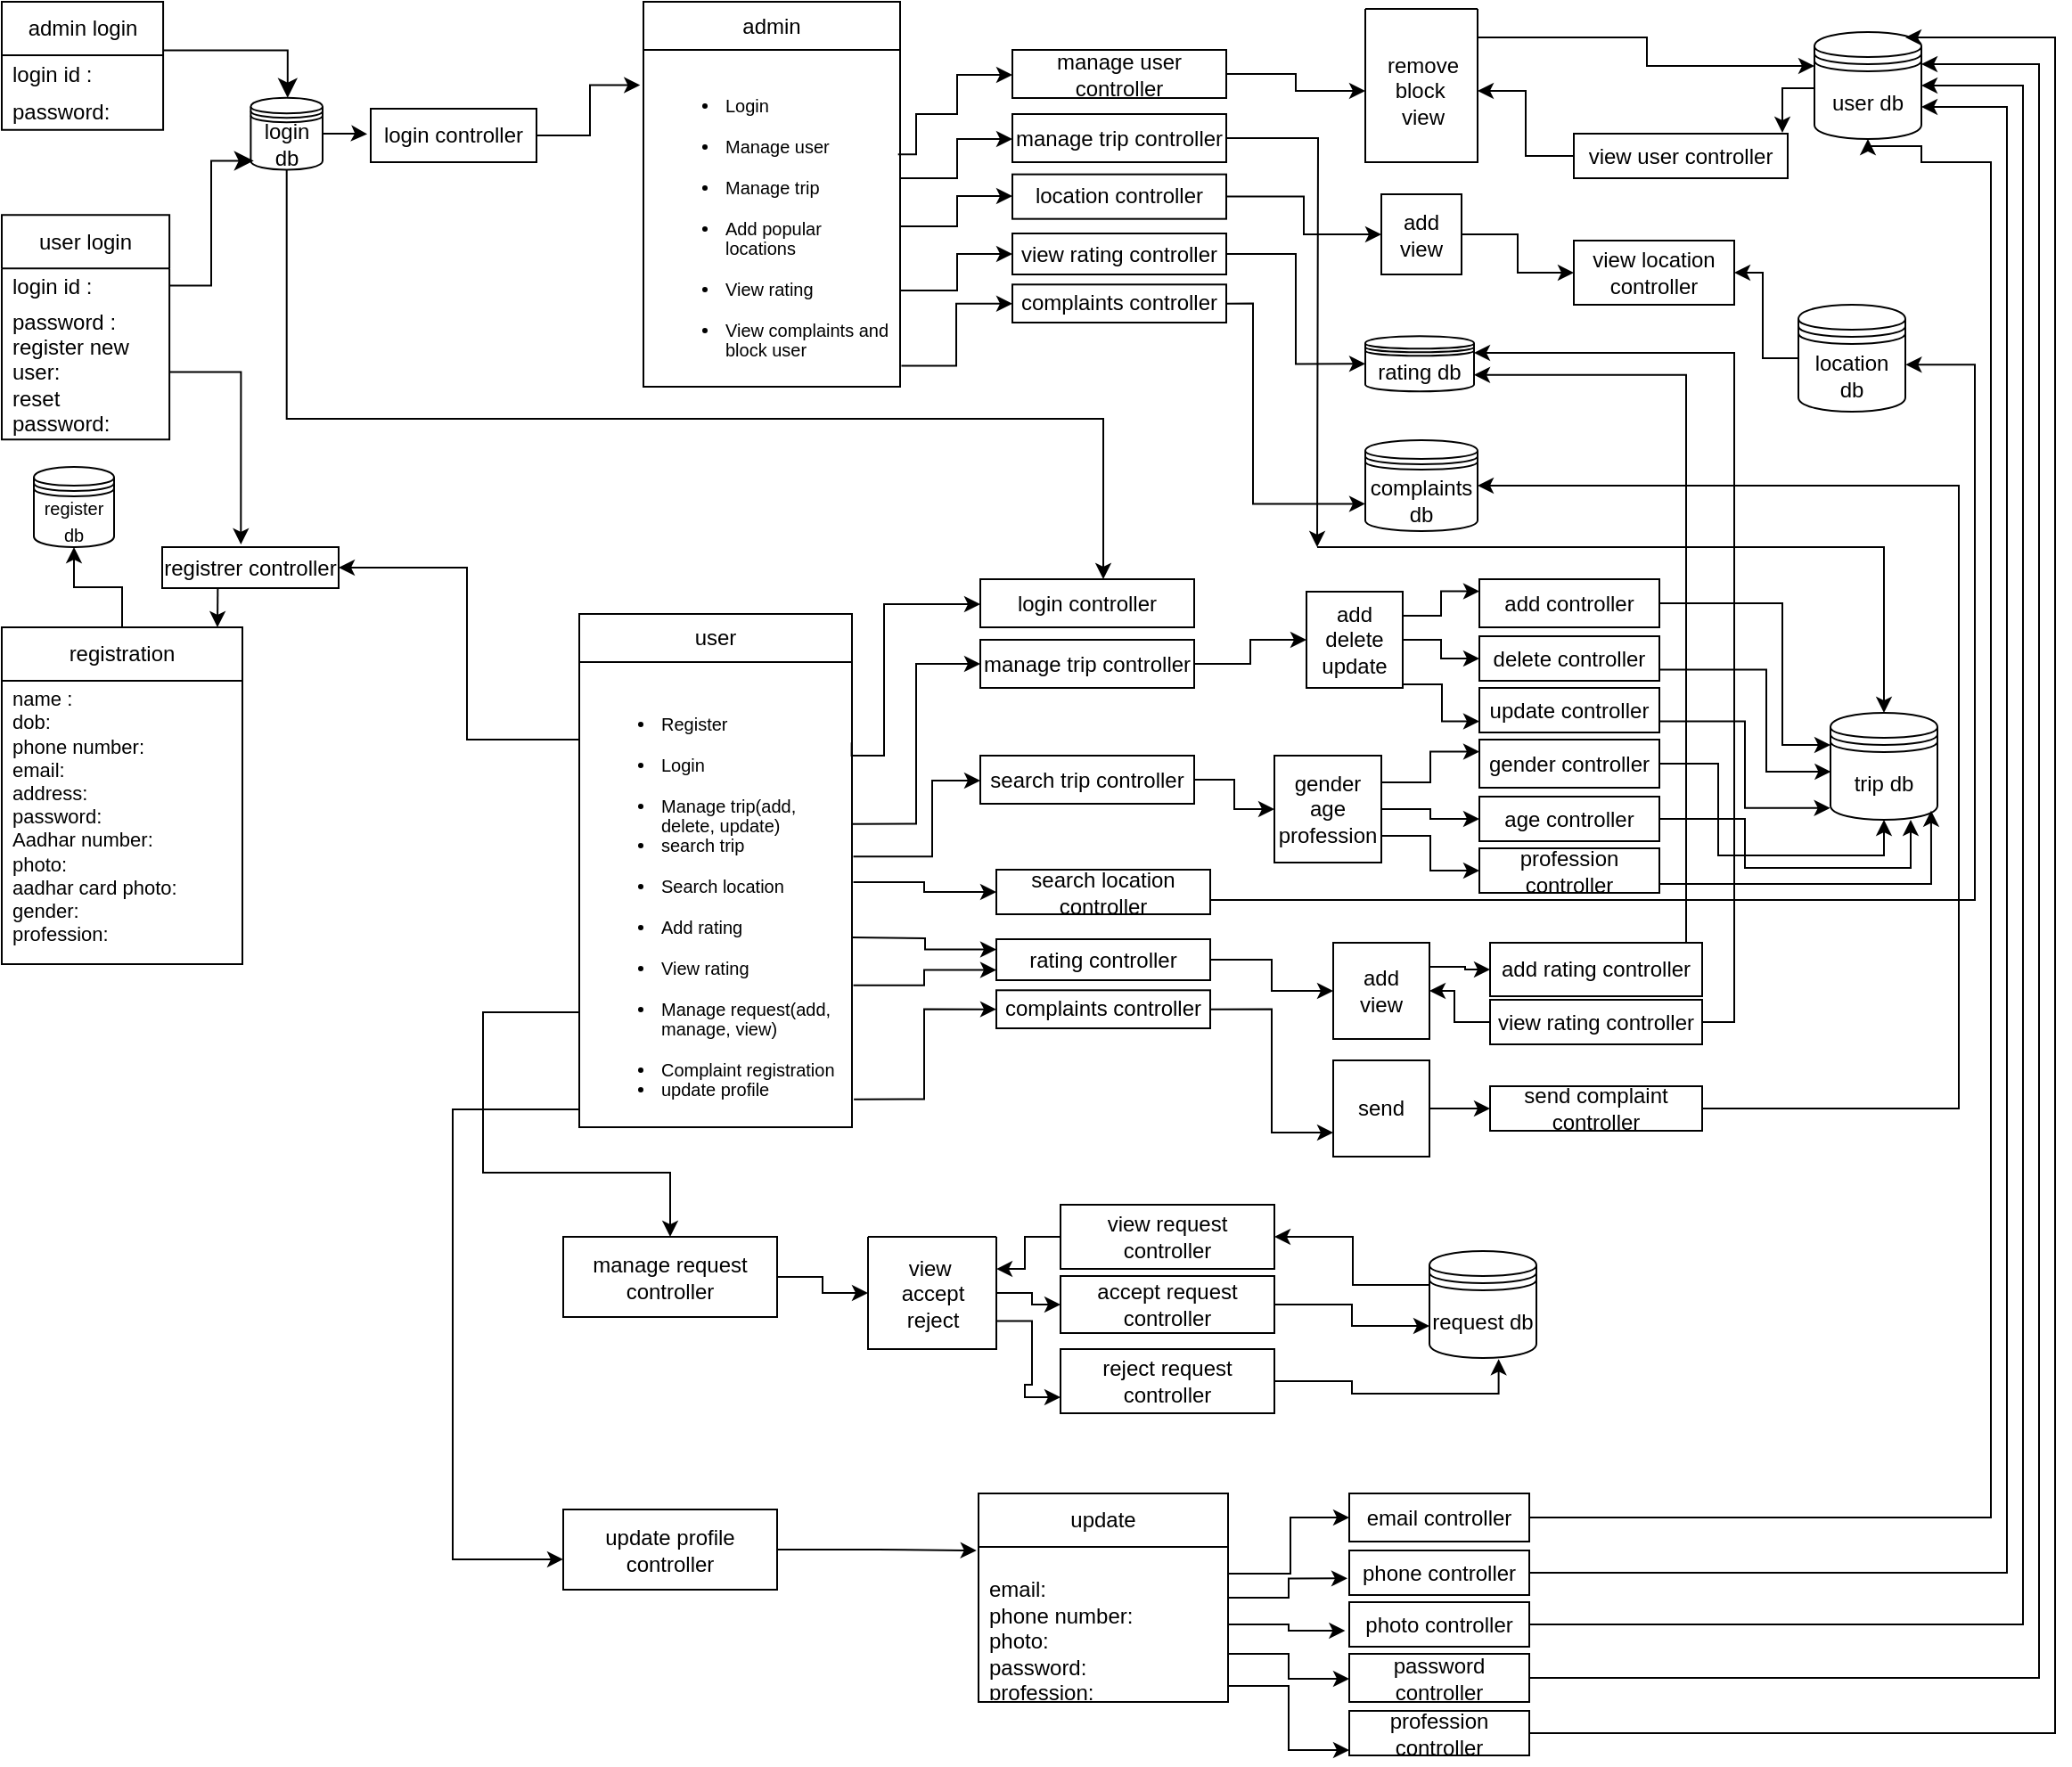 <mxfile version="24.7.2" type="github">
  <diagram name="Page-1" id="9f46799a-70d6-7492-0946-bef42562c5a5">
    <mxGraphModel dx="2390" dy="1627" grid="1" gridSize="9" guides="1" tooltips="1" connect="1" arrows="1" fold="1" page="1" pageScale="1" pageWidth="1169" pageHeight="827" background="none" math="0" shadow="0">
      <root>
        <mxCell id="0" />
        <mxCell id="1" parent="0" />
        <mxCell id="CBxtj87pKqYlVacztBhi-85" value="" style="endArrow=classic;html=1;rounded=0;exitX=0.315;exitY=0.982;exitDx=0;exitDy=0;exitPerimeter=0;" parent="1" source="CBxtj87pKqYlVacztBhi-74" edge="1">
          <mxGeometry width="50" height="50" relative="1" as="geometry">
            <mxPoint x="126" y="311" as="sourcePoint" />
            <mxPoint x="130" y="369" as="targetPoint" />
          </mxGeometry>
        </mxCell>
        <mxCell id="CBxtj87pKqYlVacztBhi-75" value="&lt;font size=&quot;1&quot;&gt;register db&lt;/font&gt;" style="shape=datastore;whiteSpace=wrap;html=1;" parent="1" vertex="1">
          <mxGeometry x="27" y="279" width="45" height="45" as="geometry" />
        </mxCell>
        <mxCell id="CBxtj87pKqYlVacztBhi-86" style="edgeStyle=orthogonalEdgeStyle;rounded=0;orthogonalLoop=1;jettySize=auto;html=1;exitX=0.5;exitY=0;exitDx=0;exitDy=0;" parent="1" source="CBxtj87pKqYlVacztBhi-69" target="CBxtj87pKqYlVacztBhi-75" edge="1">
          <mxGeometry relative="1" as="geometry" />
        </mxCell>
        <mxCell id="CBxtj87pKqYlVacztBhi-112" style="edgeStyle=orthogonalEdgeStyle;rounded=0;orthogonalLoop=1;jettySize=auto;html=1;exitX=0.992;exitY=0.296;exitDx=0;exitDy=0;exitPerimeter=0;" parent="1" source="CBxtj87pKqYlVacztBhi-25" target="CBxtj87pKqYlVacztBhi-93" edge="1">
          <mxGeometry relative="1" as="geometry">
            <Array as="points">
              <mxPoint x="522" y="104" />
              <mxPoint x="522" y="81" />
              <mxPoint x="545" y="81" />
              <mxPoint x="545" y="59" />
            </Array>
          </mxGeometry>
        </mxCell>
        <mxCell id="CBxtj87pKqYlVacztBhi-113" value="" style="edgeStyle=orthogonalEdgeStyle;rounded=0;orthogonalLoop=1;jettySize=auto;html=1;" parent="1" source="CBxtj87pKqYlVacztBhi-25" target="CBxtj87pKqYlVacztBhi-94" edge="1">
          <mxGeometry relative="1" as="geometry">
            <Array as="points">
              <mxPoint x="545" y="117" />
              <mxPoint x="545" y="95" />
            </Array>
          </mxGeometry>
        </mxCell>
        <mxCell id="CBxtj87pKqYlVacztBhi-116" style="edgeStyle=orthogonalEdgeStyle;rounded=0;orthogonalLoop=1;jettySize=auto;html=1;exitX=1;exitY=0.5;exitDx=0;exitDy=0;" parent="1" source="CBxtj87pKqYlVacztBhi-25" target="CBxtj87pKqYlVacztBhi-95" edge="1">
          <mxGeometry relative="1" as="geometry">
            <Array as="points">
              <mxPoint x="545" y="144" />
              <mxPoint x="545" y="127" />
            </Array>
          </mxGeometry>
        </mxCell>
        <mxCell id="CBxtj87pKqYlVacztBhi-110" style="edgeStyle=orthogonalEdgeStyle;rounded=0;orthogonalLoop=1;jettySize=auto;html=1;entryX=0;entryY=0.5;entryDx=0;entryDy=0;" parent="1" target="CBxtj87pKqYlVacztBhi-96" edge="1">
          <mxGeometry relative="1" as="geometry">
            <mxPoint x="513" y="189" as="sourcePoint" />
            <Array as="points">
              <mxPoint x="513" y="180" />
              <mxPoint x="545" y="180" />
              <mxPoint x="545" y="160" />
            </Array>
          </mxGeometry>
        </mxCell>
        <mxCell id="CBxtj87pKqYlVacztBhi-117" style="edgeStyle=orthogonalEdgeStyle;rounded=0;orthogonalLoop=1;jettySize=auto;html=1;exitX=1.005;exitY=0.895;exitDx=0;exitDy=0;exitPerimeter=0;" parent="1" source="CBxtj87pKqYlVacztBhi-25" target="CBxtj87pKqYlVacztBhi-98" edge="1">
          <mxGeometry relative="1" as="geometry" />
        </mxCell>
        <mxCell id="CBxtj87pKqYlVacztBhi-119" value="" style="swimlane;startSize=0;" parent="1" vertex="1">
          <mxGeometry x="774" y="22" width="63" height="86" as="geometry" />
        </mxCell>
        <mxCell id="CBxtj87pKqYlVacztBhi-120" value="remove&lt;div&gt;block&amp;nbsp;&lt;/div&gt;&lt;div&gt;view&lt;/div&gt;" style="text;html=1;align=center;verticalAlign=middle;resizable=0;points=[];autosize=1;strokeColor=none;fillColor=none;" parent="CBxtj87pKqYlVacztBhi-119" vertex="1">
          <mxGeometry y="19" width="63" height="54" as="geometry" />
        </mxCell>
        <mxCell id="CBxtj87pKqYlVacztBhi-121" style="edgeStyle=orthogonalEdgeStyle;rounded=0;orthogonalLoop=1;jettySize=auto;html=1;exitX=1;exitY=0.5;exitDx=0;exitDy=0;" parent="1" source="CBxtj87pKqYlVacztBhi-93" target="CBxtj87pKqYlVacztBhi-120" edge="1">
          <mxGeometry relative="1" as="geometry" />
        </mxCell>
        <mxCell id="CBxtj87pKqYlVacztBhi-134" value="" style="edgeStyle=orthogonalEdgeStyle;rounded=0;orthogonalLoop=1;jettySize=auto;html=1;" parent="1" edge="1">
          <mxGeometry relative="1" as="geometry">
            <mxPoint x="1026" y="66.51" as="sourcePoint" />
            <mxPoint x="1008" y="91.5" as="targetPoint" />
          </mxGeometry>
        </mxCell>
        <mxCell id="CBxtj87pKqYlVacztBhi-122" value="user db" style="shape=datastore;whiteSpace=wrap;html=1;" parent="1" vertex="1">
          <mxGeometry x="1026" y="35" width="60" height="60" as="geometry" />
        </mxCell>
        <mxCell id="CBxtj87pKqYlVacztBhi-132" value="" style="edgeStyle=orthogonalEdgeStyle;rounded=0;orthogonalLoop=1;jettySize=auto;html=1;" parent="1" source="CBxtj87pKqYlVacztBhi-124" target="CBxtj87pKqYlVacztBhi-120" edge="1">
          <mxGeometry relative="1" as="geometry" />
        </mxCell>
        <mxCell id="CBxtj87pKqYlVacztBhi-124" value="view user controller" style="rounded=0;whiteSpace=wrap;html=1;" parent="1" vertex="1">
          <mxGeometry x="891" y="92" width="120" height="25" as="geometry" />
        </mxCell>
        <mxCell id="CBxtj87pKqYlVacztBhi-135" style="edgeStyle=orthogonalEdgeStyle;rounded=0;orthogonalLoop=1;jettySize=auto;html=1;exitX=1.005;exitY=-0.056;exitDx=0;exitDy=0;exitPerimeter=0;" parent="1" source="CBxtj87pKqYlVacztBhi-120" target="CBxtj87pKqYlVacztBhi-122" edge="1">
          <mxGeometry relative="1" as="geometry">
            <Array as="points">
              <mxPoint x="932" y="38" />
              <mxPoint x="932" y="54" />
            </Array>
          </mxGeometry>
        </mxCell>
        <mxCell id="CBxtj87pKqYlVacztBhi-150" style="edgeStyle=orthogonalEdgeStyle;rounded=0;orthogonalLoop=1;jettySize=auto;html=1;entryX=1;entryY=0.5;entryDx=0;entryDy=0;" parent="1" source="CBxtj87pKqYlVacztBhi-136" target="CBxtj87pKqYlVacztBhi-146" edge="1">
          <mxGeometry relative="1" as="geometry" />
        </mxCell>
        <mxCell id="CBxtj87pKqYlVacztBhi-136" value="location db" style="shape=datastore;whiteSpace=wrap;html=1;" parent="1" vertex="1">
          <mxGeometry x="1017" y="188" width="60" height="60" as="geometry" />
        </mxCell>
        <mxCell id="CBxtj87pKqYlVacztBhi-147" style="edgeStyle=orthogonalEdgeStyle;rounded=0;orthogonalLoop=1;jettySize=auto;html=1;entryX=0;entryY=0.5;entryDx=0;entryDy=0;" parent="1" source="CBxtj87pKqYlVacztBhi-144" target="CBxtj87pKqYlVacztBhi-146" edge="1">
          <mxGeometry relative="1" as="geometry" />
        </mxCell>
        <mxCell id="CBxtj87pKqYlVacztBhi-144" value="add&lt;div&gt;view&lt;/div&gt;" style="rounded=0;whiteSpace=wrap;html=1;" parent="1" vertex="1">
          <mxGeometry x="783" y="126" width="45" height="45" as="geometry" />
        </mxCell>
        <mxCell id="CBxtj87pKqYlVacztBhi-64" value="" style="group" parent="1" vertex="1" connectable="0">
          <mxGeometry x="9" y="18" width="180" height="245.651" as="geometry" />
        </mxCell>
        <object label="user login" id="CBxtj87pKqYlVacztBhi-6">
          <mxCell style="swimlane;fontStyle=0;childLayout=stackLayout;horizontal=1;startSize=30;horizontalStack=0;resizeParent=1;resizeParentMax=0;resizeLast=0;collapsible=1;marginBottom=0;whiteSpace=wrap;html=1;" parent="CBxtj87pKqYlVacztBhi-64" vertex="1">
            <mxGeometry x="0.003" y="119.651" width="94.05" height="126.004" as="geometry" />
          </mxCell>
        </object>
        <mxCell id="CBxtj87pKqYlVacztBhi-7" value="login id :" style="text;strokeColor=none;fillColor=none;align=left;verticalAlign=middle;spacingLeft=4;spacingRight=4;overflow=hidden;points=[[0,0.5],[1,0.5]];portConstraint=eastwest;rotatable=0;whiteSpace=wrap;html=1;" parent="CBxtj87pKqYlVacztBhi-6" vertex="1">
          <mxGeometry y="30" width="94.05" height="20.204" as="geometry" />
        </mxCell>
        <mxCell id="CBxtj87pKqYlVacztBhi-8" value="password :&lt;div&gt;register new user:&lt;/div&gt;&lt;div&gt;reset password:&lt;/div&gt;" style="text;strokeColor=none;fillColor=none;align=left;verticalAlign=middle;spacingLeft=4;spacingRight=4;overflow=hidden;points=[[0,0.5],[1,0.5]];portConstraint=eastwest;rotatable=0;whiteSpace=wrap;html=1;" parent="CBxtj87pKqYlVacztBhi-6" vertex="1">
          <mxGeometry y="50.204" width="94.05" height="75.8" as="geometry" />
        </mxCell>
        <mxCell id="CBxtj87pKqYlVacztBhi-14" value="login&lt;div&gt;db&lt;/div&gt;" style="shape=datastore;whiteSpace=wrap;html=1;" parent="CBxtj87pKqYlVacztBhi-64" vertex="1">
          <mxGeometry x="139.691" y="53.843" width="40.309" height="40.407" as="geometry" />
        </mxCell>
        <mxCell id="CBxtj87pKqYlVacztBhi-16" value="" style="edgeStyle=elbowEdgeStyle;elbow=horizontal;endArrow=classic;html=1;curved=0;rounded=0;endSize=8;startSize=8;entryX=0.042;entryY=0.876;entryDx=0;entryDy=0;entryPerimeter=0;" parent="CBxtj87pKqYlVacztBhi-64" target="CBxtj87pKqYlVacztBhi-14" edge="1">
          <mxGeometry width="50" height="50" relative="1" as="geometry">
            <mxPoint x="94.058" y="159.31" as="sourcePoint" />
            <mxPoint x="127.649" y="125.637" as="targetPoint" />
          </mxGeometry>
        </mxCell>
        <mxCell id="CBxtj87pKqYlVacztBhi-59" value="admin login" style="swimlane;fontStyle=0;childLayout=stackLayout;horizontal=1;startSize=30;horizontalStack=0;resizeParent=1;resizeParentMax=0;resizeLast=0;collapsible=1;marginBottom=0;whiteSpace=wrap;html=1;" parent="CBxtj87pKqYlVacztBhi-64" vertex="1">
          <mxGeometry width="90.542" height="71.879" as="geometry" />
        </mxCell>
        <mxCell id="CBxtj87pKqYlVacztBhi-60" value="login id :" style="text;strokeColor=none;fillColor=none;align=left;verticalAlign=middle;spacingLeft=4;spacingRight=4;overflow=hidden;points=[[0,0.5],[1,0.5]];portConstraint=eastwest;rotatable=0;whiteSpace=wrap;html=1;" parent="CBxtj87pKqYlVacztBhi-59" vertex="1">
          <mxGeometry y="30" width="90.542" height="21.936" as="geometry" />
        </mxCell>
        <mxCell id="CBxtj87pKqYlVacztBhi-61" value="password:" style="text;strokeColor=none;fillColor=none;align=left;verticalAlign=middle;spacingLeft=4;spacingRight=4;overflow=hidden;points=[[0,0.5],[1,0.5]];portConstraint=eastwest;rotatable=0;whiteSpace=wrap;html=1;" parent="CBxtj87pKqYlVacztBhi-59" vertex="1">
          <mxGeometry y="51.936" width="90.542" height="19.942" as="geometry" />
        </mxCell>
        <mxCell id="CBxtj87pKqYlVacztBhi-63" value="" style="edgeStyle=segmentEdgeStyle;endArrow=classic;html=1;curved=0;rounded=0;endSize=8;startSize=8;" parent="CBxtj87pKqYlVacztBhi-64" edge="1">
          <mxGeometry width="50" height="50" relative="1" as="geometry">
            <mxPoint x="90.542" y="27.254" as="sourcePoint" />
            <mxPoint x="160.389" y="53.844" as="targetPoint" />
          </mxGeometry>
        </mxCell>
        <mxCell id="CBxtj87pKqYlVacztBhi-69" value="registration" style="swimlane;fontStyle=0;childLayout=stackLayout;horizontal=1;startSize=30;horizontalStack=0;resizeParent=1;resizeParentMax=0;resizeLast=0;collapsible=1;marginBottom=0;whiteSpace=wrap;html=1;" parent="1" vertex="1">
          <mxGeometry x="9" y="369" width="135" height="189" as="geometry" />
        </mxCell>
        <mxCell id="CBxtj87pKqYlVacztBhi-70" value="&lt;font style=&quot;font-size: 11px;&quot;&gt;name :&lt;/font&gt;&lt;div style=&quot;font-size: 11px;&quot;&gt;&lt;font style=&quot;font-size: 11px;&quot;&gt;dob:&lt;/font&gt;&lt;/div&gt;&lt;div style=&quot;font-size: 11px;&quot;&gt;&lt;font style=&quot;font-size: 11px;&quot;&gt;phone number:&lt;/font&gt;&lt;/div&gt;&lt;div style=&quot;font-size: 11px;&quot;&gt;&lt;font style=&quot;font-size: 11px;&quot;&gt;email:&lt;/font&gt;&lt;/div&gt;&lt;div style=&quot;font-size: 11px;&quot;&gt;&lt;font style=&quot;font-size: 11px;&quot;&gt;address:&lt;/font&gt;&lt;/div&gt;&lt;div style=&quot;font-size: 11px;&quot;&gt;&lt;font style=&quot;font-size: 11px;&quot;&gt;password:&lt;/font&gt;&lt;/div&gt;&lt;div style=&quot;font-size: 11px;&quot;&gt;Aadhar number:&lt;/div&gt;&lt;div style=&quot;font-size: 11px;&quot;&gt;photo:&lt;/div&gt;&lt;div style=&quot;font-size: 11px;&quot;&gt;aadhar card photo:&lt;/div&gt;&lt;div style=&quot;font-size: 11px;&quot;&gt;gender:&lt;/div&gt;&lt;div style=&quot;font-size: 11px;&quot;&gt;profession:&lt;/div&gt;&lt;div style=&quot;font-size: 11px;&quot;&gt;&lt;font style=&quot;font-size: 11px;&quot;&gt;&lt;br&gt;&lt;/font&gt;&lt;/div&gt;" style="text;strokeColor=none;fillColor=none;align=left;verticalAlign=middle;spacingLeft=4;spacingRight=4;overflow=hidden;points=[[0,0.5],[1,0.5]];portConstraint=eastwest;rotatable=0;whiteSpace=wrap;html=1;" parent="CBxtj87pKqYlVacztBhi-69" vertex="1">
          <mxGeometry y="30" width="135" height="159" as="geometry" />
        </mxCell>
        <mxCell id="CBxtj87pKqYlVacztBhi-74" value="registrer controller" style="rounded=0;whiteSpace=wrap;html=1;" parent="1" vertex="1">
          <mxGeometry x="99" y="324" width="99" height="23" as="geometry" />
        </mxCell>
        <mxCell id="CBxtj87pKqYlVacztBhi-88" style="edgeStyle=orthogonalEdgeStyle;rounded=0;orthogonalLoop=1;jettySize=auto;html=1;exitX=1;exitY=0.5;exitDx=0;exitDy=0;entryX=0.446;entryY=-0.066;entryDx=0;entryDy=0;entryPerimeter=0;" parent="1" source="CBxtj87pKqYlVacztBhi-8" target="CBxtj87pKqYlVacztBhi-74" edge="1">
          <mxGeometry relative="1" as="geometry">
            <mxPoint x="144" y="261" as="targetPoint" />
          </mxGeometry>
        </mxCell>
        <mxCell id="CBxtj87pKqYlVacztBhi-99" value="" style="group" parent="1" vertex="1" connectable="0">
          <mxGeometry x="576" y="45" width="137" height="153" as="geometry" />
        </mxCell>
        <mxCell id="CBxtj87pKqYlVacztBhi-93" value="manage user controller" style="rounded=0;whiteSpace=wrap;html=1;" parent="CBxtj87pKqYlVacztBhi-99" vertex="1">
          <mxGeometry width="120" height="27" as="geometry" />
        </mxCell>
        <mxCell id="tYlDBKSwm3XPjQRuTXS--5" style="edgeStyle=orthogonalEdgeStyle;rounded=0;orthogonalLoop=1;jettySize=auto;html=1;exitX=1;exitY=0.5;exitDx=0;exitDy=0;" edge="1" parent="CBxtj87pKqYlVacztBhi-99" source="CBxtj87pKqYlVacztBhi-94">
          <mxGeometry relative="1" as="geometry">
            <mxPoint x="171" y="279" as="targetPoint" />
          </mxGeometry>
        </mxCell>
        <mxCell id="CBxtj87pKqYlVacztBhi-94" value="manage trip controller" style="rounded=0;whiteSpace=wrap;html=1;" parent="CBxtj87pKqYlVacztBhi-99" vertex="1">
          <mxGeometry y="36" width="120" height="27" as="geometry" />
        </mxCell>
        <mxCell id="CBxtj87pKqYlVacztBhi-95" value="location controller" style="rounded=0;whiteSpace=wrap;html=1;" parent="CBxtj87pKqYlVacztBhi-99" vertex="1">
          <mxGeometry y="69.83" width="120" height="25" as="geometry" />
        </mxCell>
        <mxCell id="CBxtj87pKqYlVacztBhi-96" value="view rating controller" style="rounded=0;whiteSpace=wrap;html=1;" parent="CBxtj87pKqYlVacztBhi-99" vertex="1">
          <mxGeometry y="103" width="120" height="23" as="geometry" />
        </mxCell>
        <mxCell id="CBxtj87pKqYlVacztBhi-98" value="complaints controller" style="rounded=0;whiteSpace=wrap;html=1;" parent="CBxtj87pKqYlVacztBhi-99" vertex="1">
          <mxGeometry y="131.65" width="120" height="21.35" as="geometry" />
        </mxCell>
        <mxCell id="CBxtj87pKqYlVacztBhi-100" value="login controller" style="rounded=0;whiteSpace=wrap;html=1;" parent="1" vertex="1">
          <mxGeometry x="216" y="78" width="93" height="30" as="geometry" />
        </mxCell>
        <mxCell id="CBxtj87pKqYlVacztBhi-145" style="edgeStyle=orthogonalEdgeStyle;rounded=0;orthogonalLoop=1;jettySize=auto;html=1;entryX=0;entryY=0.5;entryDx=0;entryDy=0;" parent="1" source="CBxtj87pKqYlVacztBhi-95" target="CBxtj87pKqYlVacztBhi-144" edge="1">
          <mxGeometry relative="1" as="geometry">
            <mxPoint x="738" y="135" as="targetPoint" />
          </mxGeometry>
        </mxCell>
        <mxCell id="CBxtj87pKqYlVacztBhi-146" value="view location controller" style="rounded=0;whiteSpace=wrap;html=1;" parent="1" vertex="1">
          <mxGeometry x="891" y="152" width="90" height="36" as="geometry" />
        </mxCell>
        <mxCell id="CBxtj87pKqYlVacztBhi-151" value="rating db" style="shape=datastore;whiteSpace=wrap;html=1;" parent="1" vertex="1">
          <mxGeometry x="774" y="205.65" width="61" height="31" as="geometry" />
        </mxCell>
        <mxCell id="CBxtj87pKqYlVacztBhi-39" value="user" style="swimlane;fontStyle=0;childLayout=stackLayout;horizontal=1;startSize=27;horizontalStack=0;resizeParent=1;resizeParentMax=0;resizeLast=0;collapsible=1;marginBottom=0;whiteSpace=wrap;html=1;container=0;movable=1;resizable=1;rotatable=1;deletable=1;editable=1;locked=0;connectable=1;" parent="1" vertex="1">
          <mxGeometry x="333" y="361.5" width="153" height="288" as="geometry" />
        </mxCell>
        <mxCell id="CBxtj87pKqYlVacztBhi-40" value="&lt;ul style=&quot;font-size: 10px;&quot;&gt;&lt;br&gt;&lt;li style=&quot;margin: 0px; font-style: normal; font-variant-caps: normal; font-stretch: normal; line-height: normal; font-size-adjust: none; font-kerning: auto; font-variant-alternates: normal; font-variant-ligatures: normal; font-variant-numeric: normal; font-variant-east-asian: normal; font-variant-position: normal; font-feature-settings: normal; font-optical-sizing: auto; font-variation-settings: normal;&quot;&gt;Register&lt;/li&gt;&lt;br&gt;&lt;li style=&quot;margin: 0px; font-style: normal; font-variant-caps: normal; font-stretch: normal; line-height: normal; font-size-adjust: none; font-kerning: auto; font-variant-alternates: normal; font-variant-ligatures: normal; font-variant-numeric: normal; font-variant-east-asian: normal; font-variant-position: normal; font-feature-settings: normal; font-optical-sizing: auto; font-variation-settings: normal;&quot;&gt;Login&lt;/li&gt;&lt;br&gt;&lt;li style=&quot;margin: 0px; font-style: normal; font-variant-caps: normal; font-stretch: normal; line-height: normal; font-size-adjust: none; font-kerning: auto; font-variant-alternates: normal; font-variant-ligatures: normal; font-variant-numeric: normal; font-variant-east-asian: normal; font-variant-position: normal; font-feature-settings: normal; font-optical-sizing: auto; font-variation-settings: normal;&quot;&gt;Manage trip(add, delete, update)&lt;/li&gt;&lt;li style=&quot;margin: 0px; font-style: normal; font-variant-caps: normal; font-stretch: normal; line-height: normal; font-size-adjust: none; font-kerning: auto; font-variant-alternates: normal; font-variant-ligatures: normal; font-variant-numeric: normal; font-variant-east-asian: normal; font-variant-position: normal; font-feature-settings: normal; font-optical-sizing: auto; font-variation-settings: normal;&quot;&gt;search trip&lt;/li&gt;&lt;br&gt;&lt;li style=&quot;margin: 0px; font-style: normal; font-variant-caps: normal; font-stretch: normal; line-height: normal; font-size-adjust: none; font-kerning: auto; font-variant-alternates: normal; font-variant-ligatures: normal; font-variant-numeric: normal; font-variant-east-asian: normal; font-variant-position: normal; font-feature-settings: normal; font-optical-sizing: auto; font-variation-settings: normal;&quot;&gt;Search location&lt;/li&gt;&lt;br&gt;&lt;li style=&quot;margin: 0px; font-style: normal; font-variant-caps: normal; font-stretch: normal; line-height: normal; font-size-adjust: none; font-kerning: auto; font-variant-alternates: normal; font-variant-ligatures: normal; font-variant-numeric: normal; font-variant-east-asian: normal; font-variant-position: normal; font-feature-settings: normal; font-optical-sizing: auto; font-variation-settings: normal;&quot;&gt;Add rating&lt;/li&gt;&lt;br&gt;&lt;li style=&quot;margin: 0px; font-style: normal; font-variant-caps: normal; font-stretch: normal; line-height: normal; font-size-adjust: none; font-kerning: auto; font-variant-alternates: normal; font-variant-ligatures: normal; font-variant-numeric: normal; font-variant-east-asian: normal; font-variant-position: normal; font-feature-settings: normal; font-optical-sizing: auto; font-variation-settings: normal;&quot;&gt;View rating&lt;/li&gt;&lt;br&gt;&lt;li style=&quot;margin: 0px; font-style: normal; font-variant-caps: normal; font-stretch: normal; line-height: normal; font-size-adjust: none; font-kerning: auto; font-variant-alternates: normal; font-variant-ligatures: normal; font-variant-numeric: normal; font-variant-east-asian: normal; font-variant-position: normal; font-feature-settings: normal; font-optical-sizing: auto; font-variation-settings: normal;&quot;&gt;Manage request(add, manage, view)&lt;/li&gt;&lt;br&gt;&lt;li style=&quot;margin: 0px; font-style: normal; font-variant-caps: normal; font-stretch: normal; line-height: normal; font-size-adjust: none; font-kerning: auto; font-variant-alternates: normal; font-variant-ligatures: normal; font-variant-numeric: normal; font-variant-east-asian: normal; font-variant-position: normal; font-feature-settings: normal; font-optical-sizing: auto; font-variation-settings: normal;&quot;&gt;Complaint registration&lt;/li&gt;&lt;li style=&quot;margin: 0px; font-style: normal; font-variant-caps: normal; font-stretch: normal; line-height: normal; font-size-adjust: none; font-kerning: auto; font-variant-alternates: normal; font-variant-ligatures: normal; font-variant-numeric: normal; font-variant-east-asian: normal; font-variant-position: normal; font-feature-settings: normal; font-optical-sizing: auto; font-variation-settings: normal;&quot;&gt;update profile&lt;/li&gt;&lt;/ul&gt;" style="text;strokeColor=none;fillColor=none;align=left;verticalAlign=middle;spacingLeft=4;spacingRight=4;overflow=hidden;points=[[0,0.5],[1,0.5]];portConstraint=eastwest;rotatable=1;whiteSpace=wrap;html=1;movable=1;resizable=1;deletable=1;editable=1;locked=0;connectable=1;" parent="CBxtj87pKqYlVacztBhi-39" vertex="1">
          <mxGeometry y="27" width="153" height="261" as="geometry" />
        </mxCell>
        <mxCell id="CBxtj87pKqYlVacztBhi-22" value="admin" style="swimlane;fontStyle=0;childLayout=stackLayout;horizontal=1;startSize=27;horizontalStack=0;resizeParent=1;resizeParentMax=0;resizeLast=0;collapsible=1;marginBottom=0;whiteSpace=wrap;html=1;container=0;movable=1;resizable=1;rotatable=1;deletable=1;editable=1;locked=0;connectable=1;" parent="1" vertex="1">
          <mxGeometry x="369" y="18" width="144" height="216" as="geometry">
            <mxRectangle x="400" y="100" width="60" height="30" as="alternateBounds" />
          </mxGeometry>
        </mxCell>
        <mxCell id="CBxtj87pKqYlVacztBhi-25" value="&lt;ul style=&quot;list-style-type: disc; font-size: 10px;&quot;&gt;&lt;br&gt;&lt;li style=&quot;margin: 0px; font-style: normal; font-variant-caps: normal; font-weight: normal; font-stretch: normal; line-height: normal; font-family: Helvetica; font-size-adjust: none; font-kerning: auto; font-variant-alternates: normal; font-variant-ligatures: normal; font-variant-numeric: normal; font-variant-east-asian: normal; font-variant-position: normal; font-variant-emoji: normal; font-feature-settings: normal; font-optical-sizing: auto; font-variation-settings: normal; color: rgb(0, 0, 0);&quot;&gt;Login&lt;/li&gt;&lt;br&gt;&lt;li style=&quot;margin: 0px; font-style: normal; font-variant-caps: normal; font-weight: normal; font-stretch: normal; line-height: normal; font-family: Helvetica; font-size-adjust: none; font-kerning: auto; font-variant-alternates: normal; font-variant-ligatures: normal; font-variant-numeric: normal; font-variant-east-asian: normal; font-variant-position: normal; font-variant-emoji: normal; font-feature-settings: normal; font-optical-sizing: auto; font-variation-settings: normal; color: rgb(0, 0, 0);&quot;&gt;Manage user&lt;/li&gt;&lt;br&gt;&lt;li style=&quot;margin: 0px; font-style: normal; font-variant-caps: normal; font-weight: normal; font-stretch: normal; line-height: normal; font-family: Helvetica; font-size-adjust: none; font-kerning: auto; font-variant-alternates: normal; font-variant-ligatures: normal; font-variant-numeric: normal; font-variant-east-asian: normal; font-variant-position: normal; font-variant-emoji: normal; font-feature-settings: normal; font-optical-sizing: auto; font-variation-settings: normal; color: rgb(0, 0, 0);&quot;&gt;Manage trip&lt;/li&gt;&lt;br&gt;&lt;li style=&quot;margin: 0px; font-style: normal; font-variant-caps: normal; font-weight: normal; font-stretch: normal; line-height: normal; font-family: Helvetica; font-size-adjust: none; font-kerning: auto; font-variant-alternates: normal; font-variant-ligatures: normal; font-variant-numeric: normal; font-variant-east-asian: normal; font-variant-position: normal; font-variant-emoji: normal; font-feature-settings: normal; font-optical-sizing: auto; font-variation-settings: normal; color: rgb(0, 0, 0);&quot;&gt;Add popular locations&lt;/li&gt;&lt;br&gt;&lt;li style=&quot;margin: 0px; font-style: normal; font-variant-caps: normal; font-weight: normal; font-stretch: normal; line-height: normal; font-family: Helvetica; font-size-adjust: none; font-kerning: auto; font-variant-alternates: normal; font-variant-ligatures: normal; font-variant-numeric: normal; font-variant-east-asian: normal; font-variant-position: normal; font-variant-emoji: normal; font-feature-settings: normal; font-optical-sizing: auto; font-variation-settings: normal; color: rgb(0, 0, 0);&quot;&gt;View rating&lt;/li&gt;&lt;br&gt;&lt;li style=&quot;margin: 0px; font-style: normal; font-variant-caps: normal; font-weight: normal; font-stretch: normal; line-height: normal; font-family: Helvetica; font-size-adjust: none; font-kerning: auto; font-variant-alternates: normal; font-variant-ligatures: normal; font-variant-numeric: normal; font-variant-east-asian: normal; font-variant-position: normal; font-variant-emoji: normal; font-feature-settings: normal; font-optical-sizing: auto; font-variation-settings: normal; color: rgb(0, 0, 0);&quot;&gt;View complaints and block user&lt;/li&gt;&lt;br&gt;&lt;/ul&gt;" style="text;strokeColor=none;fillColor=none;align=left;verticalAlign=middle;spacingLeft=4;spacingRight=4;overflow=hidden;points=[[0,0.5],[1,0.5]];portConstraint=eastwest;rotatable=1;whiteSpace=wrap;html=1;movable=1;resizable=1;deletable=1;editable=1;locked=0;connectable=1;" parent="1" vertex="1">
          <mxGeometry x="369" y="45" width="144" height="198" as="geometry" />
        </mxCell>
        <mxCell id="CBxtj87pKqYlVacztBhi-154" style="edgeStyle=orthogonalEdgeStyle;rounded=0;orthogonalLoop=1;jettySize=auto;html=1;entryX=1;entryY=0.5;entryDx=0;entryDy=0;" parent="1" source="CBxtj87pKqYlVacztBhi-40" target="CBxtj87pKqYlVacztBhi-74" edge="1">
          <mxGeometry relative="1" as="geometry">
            <mxPoint x="252" y="333" as="targetPoint" />
            <Array as="points">
              <mxPoint x="270" y="432" />
              <mxPoint x="270" y="336" />
            </Array>
          </mxGeometry>
        </mxCell>
        <mxCell id="CBxtj87pKqYlVacztBhi-155" value="complaints db" style="shape=datastore;whiteSpace=wrap;html=1;" parent="1" vertex="1">
          <mxGeometry x="774" y="264" width="63" height="51" as="geometry" />
        </mxCell>
        <mxCell id="CBxtj87pKqYlVacztBhi-156" style="edgeStyle=orthogonalEdgeStyle;rounded=0;orthogonalLoop=1;jettySize=auto;html=1;entryX=0;entryY=0.5;entryDx=0;entryDy=0;" parent="1" source="CBxtj87pKqYlVacztBhi-96" target="CBxtj87pKqYlVacztBhi-151" edge="1">
          <mxGeometry relative="1" as="geometry" />
        </mxCell>
        <mxCell id="CBxtj87pKqYlVacztBhi-164" value="" style="group" parent="1" vertex="1" connectable="0">
          <mxGeometry x="567" y="441" width="120" height="153" as="geometry" />
        </mxCell>
        <mxCell id="CBxtj87pKqYlVacztBhi-160" value="search location controller" style="rounded=0;whiteSpace=wrap;html=1;" parent="CBxtj87pKqYlVacztBhi-164" vertex="1">
          <mxGeometry y="64" width="120" height="25" as="geometry" />
        </mxCell>
        <mxCell id="CBxtj87pKqYlVacztBhi-161" value="rating controller" style="rounded=0;whiteSpace=wrap;html=1;" parent="CBxtj87pKqYlVacztBhi-164" vertex="1">
          <mxGeometry y="103" width="120" height="23" as="geometry" />
        </mxCell>
        <mxCell id="CBxtj87pKqYlVacztBhi-162" value="complaints controller" style="rounded=0;whiteSpace=wrap;html=1;" parent="CBxtj87pKqYlVacztBhi-164" vertex="1">
          <mxGeometry y="131.65" width="120" height="21.35" as="geometry" />
        </mxCell>
        <mxCell id="tYlDBKSwm3XPjQRuTXS--9" value="search trip controller" style="rounded=0;whiteSpace=wrap;html=1;" vertex="1" parent="CBxtj87pKqYlVacztBhi-164">
          <mxGeometry x="-9" width="120" height="27" as="geometry" />
        </mxCell>
        <mxCell id="CBxtj87pKqYlVacztBhi-166" style="edgeStyle=orthogonalEdgeStyle;rounded=0;orthogonalLoop=1;jettySize=auto;html=1;entryX=-0.021;entryY=0.476;entryDx=0;entryDy=0;entryPerimeter=0;" parent="1" source="CBxtj87pKqYlVacztBhi-14" target="CBxtj87pKqYlVacztBhi-100" edge="1">
          <mxGeometry relative="1" as="geometry" />
        </mxCell>
        <mxCell id="CBxtj87pKqYlVacztBhi-167" style="edgeStyle=orthogonalEdgeStyle;rounded=0;orthogonalLoop=1;jettySize=auto;html=1;entryX=-0.013;entryY=0.1;entryDx=0;entryDy=0;entryPerimeter=0;" parent="1" source="CBxtj87pKqYlVacztBhi-100" target="CBxtj87pKqYlVacztBhi-25" edge="1">
          <mxGeometry relative="1" as="geometry" />
        </mxCell>
        <mxCell id="CBxtj87pKqYlVacztBhi-169" style="edgeStyle=orthogonalEdgeStyle;rounded=0;orthogonalLoop=1;jettySize=auto;html=1;exitX=1.002;exitY=0.348;exitDx=0;exitDy=0;exitPerimeter=0;" parent="1" source="CBxtj87pKqYlVacztBhi-40" target="CBxtj87pKqYlVacztBhi-159" edge="1">
          <mxGeometry relative="1" as="geometry" />
        </mxCell>
        <mxCell id="CBxtj87pKqYlVacztBhi-170" style="edgeStyle=orthogonalEdgeStyle;rounded=0;orthogonalLoop=1;jettySize=auto;html=1;exitX=1.005;exitY=0.473;exitDx=0;exitDy=0;exitPerimeter=0;" parent="1" source="CBxtj87pKqYlVacztBhi-40" target="CBxtj87pKqYlVacztBhi-160" edge="1">
          <mxGeometry relative="1" as="geometry" />
        </mxCell>
        <mxCell id="CBxtj87pKqYlVacztBhi-175" style="edgeStyle=orthogonalEdgeStyle;rounded=0;orthogonalLoop=1;jettySize=auto;html=1;exitX=1.007;exitY=0.94;exitDx=0;exitDy=0;entryX=0;entryY=0.5;entryDx=0;entryDy=0;exitPerimeter=0;" parent="1" source="CBxtj87pKqYlVacztBhi-40" target="CBxtj87pKqYlVacztBhi-162" edge="1">
          <mxGeometry relative="1" as="geometry" />
        </mxCell>
        <mxCell id="CBxtj87pKqYlVacztBhi-174" style="edgeStyle=orthogonalEdgeStyle;rounded=0;orthogonalLoop=1;jettySize=auto;html=1;exitX=1.005;exitY=0.695;exitDx=0;exitDy=0;entryX=0;entryY=0.75;entryDx=0;entryDy=0;exitPerimeter=0;" parent="1" source="CBxtj87pKqYlVacztBhi-40" target="CBxtj87pKqYlVacztBhi-161" edge="1">
          <mxGeometry relative="1" as="geometry" />
        </mxCell>
        <mxCell id="CBxtj87pKqYlVacztBhi-173" style="edgeStyle=orthogonalEdgeStyle;rounded=0;orthogonalLoop=1;jettySize=auto;html=1;entryX=0;entryY=0.25;entryDx=0;entryDy=0;" parent="1" target="CBxtj87pKqYlVacztBhi-161" edge="1">
          <mxGeometry relative="1" as="geometry">
            <mxPoint x="486" y="543" as="sourcePoint" />
          </mxGeometry>
        </mxCell>
        <mxCell id="CBxtj87pKqYlVacztBhi-185" value="" style="edgeStyle=orthogonalEdgeStyle;rounded=0;orthogonalLoop=1;jettySize=auto;html=1;entryX=0;entryY=0.5;entryDx=0;entryDy=0;" parent="1" source="CBxtj87pKqYlVacztBhi-177" target="CBxtj87pKqYlVacztBhi-179" edge="1">
          <mxGeometry relative="1" as="geometry" />
        </mxCell>
        <mxCell id="CBxtj87pKqYlVacztBhi-177" value="manage request controller" style="rounded=0;whiteSpace=wrap;html=1;" parent="1" vertex="1">
          <mxGeometry x="324" y="711" width="120" height="45" as="geometry" />
        </mxCell>
        <mxCell id="CBxtj87pKqYlVacztBhi-178" style="edgeStyle=orthogonalEdgeStyle;rounded=0;orthogonalLoop=1;jettySize=auto;html=1;exitX=0;exitY=0.778;exitDx=0;exitDy=0;exitPerimeter=0;" parent="1" source="CBxtj87pKqYlVacztBhi-40" target="CBxtj87pKqYlVacztBhi-177" edge="1">
          <mxGeometry relative="1" as="geometry">
            <mxPoint x="252" y="585" as="sourcePoint" />
            <Array as="points">
              <mxPoint x="279" y="585" />
              <mxPoint x="279" y="675" />
              <mxPoint x="384" y="675" />
            </Array>
          </mxGeometry>
        </mxCell>
        <mxCell id="CBxtj87pKqYlVacztBhi-191" style="edgeStyle=orthogonalEdgeStyle;rounded=0;orthogonalLoop=1;jettySize=auto;html=1;entryX=0;entryY=0.5;entryDx=0;entryDy=0;" parent="1" source="CBxtj87pKqYlVacztBhi-179" target="CBxtj87pKqYlVacztBhi-187" edge="1">
          <mxGeometry relative="1" as="geometry" />
        </mxCell>
        <mxCell id="CBxtj87pKqYlVacztBhi-192" style="edgeStyle=orthogonalEdgeStyle;rounded=0;orthogonalLoop=1;jettySize=auto;html=1;exitX=1;exitY=0.75;exitDx=0;exitDy=0;entryX=0;entryY=0.75;entryDx=0;entryDy=0;" parent="1" source="CBxtj87pKqYlVacztBhi-179" target="CBxtj87pKqYlVacztBhi-188" edge="1">
          <mxGeometry relative="1" as="geometry" />
        </mxCell>
        <mxCell id="CBxtj87pKqYlVacztBhi-179" value="" style="swimlane;startSize=0;" parent="1" vertex="1">
          <mxGeometry x="495" y="711" width="72" height="63" as="geometry" />
        </mxCell>
        <mxCell id="CBxtj87pKqYlVacztBhi-180" value="view&amp;nbsp;&lt;div&gt;accept&lt;/div&gt;&lt;div&gt;reject&lt;/div&gt;" style="text;html=1;align=center;verticalAlign=middle;resizable=0;points=[];autosize=1;strokeColor=none;fillColor=none;" parent="CBxtj87pKqYlVacztBhi-179" vertex="1">
          <mxGeometry x="9" y="4.5" width="54" height="54" as="geometry" />
        </mxCell>
        <mxCell id="CBxtj87pKqYlVacztBhi-186" value="view request controller" style="rounded=0;whiteSpace=wrap;html=1;" parent="1" vertex="1">
          <mxGeometry x="603" y="693" width="120" height="36" as="geometry" />
        </mxCell>
        <mxCell id="CBxtj87pKqYlVacztBhi-196" style="edgeStyle=orthogonalEdgeStyle;rounded=0;orthogonalLoop=1;jettySize=auto;html=1;entryX=0;entryY=0.7;entryDx=0;entryDy=0;" parent="1" source="CBxtj87pKqYlVacztBhi-187" target="CBxtj87pKqYlVacztBhi-193" edge="1">
          <mxGeometry relative="1" as="geometry" />
        </mxCell>
        <mxCell id="CBxtj87pKqYlVacztBhi-187" value="accept request controller" style="rounded=0;whiteSpace=wrap;html=1;" parent="1" vertex="1">
          <mxGeometry x="603" y="733" width="120" height="32" as="geometry" />
        </mxCell>
        <mxCell id="CBxtj87pKqYlVacztBhi-188" value="reject request controller" style="rounded=0;whiteSpace=wrap;html=1;" parent="1" vertex="1">
          <mxGeometry x="603" y="774" width="120" height="36" as="geometry" />
        </mxCell>
        <mxCell id="CBxtj87pKqYlVacztBhi-189" style="edgeStyle=orthogonalEdgeStyle;rounded=0;orthogonalLoop=1;jettySize=auto;html=1;entryX=1;entryY=0.286;entryDx=0;entryDy=0;entryPerimeter=0;" parent="1" source="CBxtj87pKqYlVacztBhi-186" target="CBxtj87pKqYlVacztBhi-179" edge="1">
          <mxGeometry relative="1" as="geometry">
            <Array as="points">
              <mxPoint x="583" y="711" />
              <mxPoint x="583" y="729" />
            </Array>
          </mxGeometry>
        </mxCell>
        <mxCell id="CBxtj87pKqYlVacztBhi-197" style="edgeStyle=orthogonalEdgeStyle;rounded=0;orthogonalLoop=1;jettySize=auto;html=1;entryX=1;entryY=0.5;entryDx=0;entryDy=0;" parent="1" source="CBxtj87pKqYlVacztBhi-193" target="CBxtj87pKqYlVacztBhi-186" edge="1">
          <mxGeometry relative="1" as="geometry">
            <Array as="points">
              <mxPoint x="767" y="738" />
              <mxPoint x="767" y="711" />
            </Array>
          </mxGeometry>
        </mxCell>
        <mxCell id="CBxtj87pKqYlVacztBhi-193" value="request db" style="shape=datastore;whiteSpace=wrap;html=1;" parent="1" vertex="1">
          <mxGeometry x="810" y="719" width="60" height="60" as="geometry" />
        </mxCell>
        <mxCell id="CBxtj87pKqYlVacztBhi-194" style="edgeStyle=orthogonalEdgeStyle;rounded=0;orthogonalLoop=1;jettySize=auto;html=1;exitX=1;exitY=0.5;exitDx=0;exitDy=0;entryX=0;entryY=0.7;entryDx=0;entryDy=0;" parent="1" source="CBxtj87pKqYlVacztBhi-98" target="CBxtj87pKqYlVacztBhi-155" edge="1">
          <mxGeometry relative="1" as="geometry">
            <Array as="points">
              <mxPoint x="711" y="187" />
              <mxPoint x="711" y="300" />
            </Array>
          </mxGeometry>
        </mxCell>
        <mxCell id="CBxtj87pKqYlVacztBhi-195" style="edgeStyle=orthogonalEdgeStyle;rounded=0;orthogonalLoop=1;jettySize=auto;html=1;entryX=0.647;entryY=1.011;entryDx=0;entryDy=0;entryPerimeter=0;" parent="1" source="CBxtj87pKqYlVacztBhi-188" target="CBxtj87pKqYlVacztBhi-193" edge="1">
          <mxGeometry relative="1" as="geometry" />
        </mxCell>
        <mxCell id="CBxtj87pKqYlVacztBhi-211" style="edgeStyle=orthogonalEdgeStyle;rounded=0;orthogonalLoop=1;jettySize=auto;html=1;exitX=1;exitY=0.25;exitDx=0;exitDy=0;entryX=0;entryY=0.25;entryDx=0;entryDy=0;" parent="1" source="CBxtj87pKqYlVacztBhi-198" target="CBxtj87pKqYlVacztBhi-206" edge="1">
          <mxGeometry relative="1" as="geometry" />
        </mxCell>
        <mxCell id="CBxtj87pKqYlVacztBhi-212" style="edgeStyle=orthogonalEdgeStyle;rounded=0;orthogonalLoop=1;jettySize=auto;html=1;exitX=1;exitY=0.5;exitDx=0;exitDy=0;entryX=0;entryY=0.5;entryDx=0;entryDy=0;" parent="1" source="CBxtj87pKqYlVacztBhi-198" target="CBxtj87pKqYlVacztBhi-207" edge="1">
          <mxGeometry relative="1" as="geometry" />
        </mxCell>
        <mxCell id="CBxtj87pKqYlVacztBhi-213" style="edgeStyle=orthogonalEdgeStyle;rounded=0;orthogonalLoop=1;jettySize=auto;html=1;exitX=1;exitY=0.75;exitDx=0;exitDy=0;entryX=0;entryY=0.75;entryDx=0;entryDy=0;" parent="1" source="CBxtj87pKqYlVacztBhi-198" target="CBxtj87pKqYlVacztBhi-208" edge="1">
          <mxGeometry relative="1" as="geometry">
            <Array as="points">
              <mxPoint x="795" y="401" />
              <mxPoint x="817" y="401" />
              <mxPoint x="817" y="422" />
            </Array>
          </mxGeometry>
        </mxCell>
        <mxCell id="CBxtj87pKqYlVacztBhi-198" value="add&lt;div&gt;delete&lt;/div&gt;&lt;div&gt;update&lt;/div&gt;" style="whiteSpace=wrap;html=1;aspect=fixed;" parent="1" vertex="1">
          <mxGeometry x="741" y="349" width="54" height="54" as="geometry" />
        </mxCell>
        <mxCell id="CBxtj87pKqYlVacztBhi-222" style="edgeStyle=orthogonalEdgeStyle;rounded=0;orthogonalLoop=1;jettySize=auto;html=1;exitX=1;exitY=0.5;exitDx=0;exitDy=0;entryX=0;entryY=0.3;entryDx=0;entryDy=0;" parent="1" source="CBxtj87pKqYlVacztBhi-206" target="CBxtj87pKqYlVacztBhi-209" edge="1">
          <mxGeometry relative="1" as="geometry">
            <Array as="points">
              <mxPoint x="1008" y="355" />
              <mxPoint x="1008" y="435" />
            </Array>
          </mxGeometry>
        </mxCell>
        <mxCell id="CBxtj87pKqYlVacztBhi-206" value="add controller" style="rounded=0;whiteSpace=wrap;html=1;" parent="1" vertex="1">
          <mxGeometry x="838" y="342" width="101" height="27" as="geometry" />
        </mxCell>
        <mxCell id="CBxtj87pKqYlVacztBhi-207" value="delete controller" style="rounded=0;whiteSpace=wrap;html=1;" parent="1" vertex="1">
          <mxGeometry x="838" y="374" width="101" height="25" as="geometry" />
        </mxCell>
        <mxCell id="CBxtj87pKqYlVacztBhi-208" value="update controller" style="rounded=0;whiteSpace=wrap;html=1;" parent="1" vertex="1">
          <mxGeometry x="838" y="403" width="101" height="25" as="geometry" />
        </mxCell>
        <mxCell id="CBxtj87pKqYlVacztBhi-225" style="edgeStyle=orthogonalEdgeStyle;rounded=0;orthogonalLoop=1;jettySize=auto;html=1;" parent="1" target="CBxtj87pKqYlVacztBhi-209" edge="1">
          <mxGeometry relative="1" as="geometry">
            <mxPoint x="747" y="324" as="sourcePoint" />
            <Array as="points">
              <mxPoint x="1065" y="324" />
            </Array>
          </mxGeometry>
        </mxCell>
        <mxCell id="CBxtj87pKqYlVacztBhi-209" value="trip db" style="shape=datastore;whiteSpace=wrap;html=1;" parent="1" vertex="1">
          <mxGeometry x="1035" y="417" width="60" height="60" as="geometry" />
        </mxCell>
        <mxCell id="CBxtj87pKqYlVacztBhi-210" style="edgeStyle=orthogonalEdgeStyle;rounded=0;orthogonalLoop=1;jettySize=auto;html=1;entryX=0;entryY=0.5;entryDx=0;entryDy=0;" parent="1" source="CBxtj87pKqYlVacztBhi-159" target="CBxtj87pKqYlVacztBhi-198" edge="1">
          <mxGeometry relative="1" as="geometry" />
        </mxCell>
        <mxCell id="CBxtj87pKqYlVacztBhi-218" style="edgeStyle=orthogonalEdgeStyle;rounded=0;orthogonalLoop=1;jettySize=auto;html=1;exitX=1;exitY=0.75;exitDx=0;exitDy=0;entryX=-0.003;entryY=0.89;entryDx=0;entryDy=0;entryPerimeter=0;" parent="1" source="CBxtj87pKqYlVacztBhi-208" target="CBxtj87pKqYlVacztBhi-209" edge="1">
          <mxGeometry relative="1" as="geometry" />
        </mxCell>
        <mxCell id="CBxtj87pKqYlVacztBhi-219" style="edgeStyle=orthogonalEdgeStyle;rounded=0;orthogonalLoop=1;jettySize=auto;html=1;exitX=1;exitY=0.75;exitDx=0;exitDy=0;entryX=0.003;entryY=0.55;entryDx=0;entryDy=0;entryPerimeter=0;" parent="1" source="CBxtj87pKqYlVacztBhi-207" target="CBxtj87pKqYlVacztBhi-209" edge="1">
          <mxGeometry relative="1" as="geometry">
            <Array as="points">
              <mxPoint x="999" y="393" />
              <mxPoint x="999" y="450" />
            </Array>
          </mxGeometry>
        </mxCell>
        <mxCell id="CBxtj87pKqYlVacztBhi-228" style="edgeStyle=orthogonalEdgeStyle;rounded=0;orthogonalLoop=1;jettySize=auto;html=1;exitX=1;exitY=0.5;exitDx=0;exitDy=0;entryX=1.003;entryY=0.56;entryDx=0;entryDy=0;entryPerimeter=0;" parent="1" source="CBxtj87pKqYlVacztBhi-160" target="CBxtj87pKqYlVacztBhi-136" edge="1">
          <mxGeometry relative="1" as="geometry">
            <mxPoint x="1107" y="198" as="targetPoint" />
            <Array as="points">
              <mxPoint x="687" y="522" />
              <mxPoint x="1116" y="522" />
              <mxPoint x="1116" y="222" />
            </Array>
          </mxGeometry>
        </mxCell>
        <mxCell id="CBxtj87pKqYlVacztBhi-233" style="edgeStyle=orthogonalEdgeStyle;rounded=0;orthogonalLoop=1;jettySize=auto;html=1;exitX=1;exitY=0.25;exitDx=0;exitDy=0;" parent="1" source="CBxtj87pKqYlVacztBhi-229" target="CBxtj87pKqYlVacztBhi-231" edge="1">
          <mxGeometry relative="1" as="geometry" />
        </mxCell>
        <mxCell id="CBxtj87pKqYlVacztBhi-229" value="add&lt;div&gt;view&lt;/div&gt;" style="whiteSpace=wrap;html=1;aspect=fixed;" parent="1" vertex="1">
          <mxGeometry x="756" y="546" width="54" height="54" as="geometry" />
        </mxCell>
        <mxCell id="CBxtj87pKqYlVacztBhi-230" style="edgeStyle=orthogonalEdgeStyle;rounded=0;orthogonalLoop=1;jettySize=auto;html=1;exitX=1;exitY=0.5;exitDx=0;exitDy=0;entryX=0;entryY=0.5;entryDx=0;entryDy=0;" parent="1" source="CBxtj87pKqYlVacztBhi-161" target="CBxtj87pKqYlVacztBhi-229" edge="1">
          <mxGeometry relative="1" as="geometry" />
        </mxCell>
        <mxCell id="CBxtj87pKqYlVacztBhi-238" style="edgeStyle=orthogonalEdgeStyle;rounded=0;orthogonalLoop=1;jettySize=auto;html=1;exitX=1;exitY=0.25;exitDx=0;exitDy=0;entryX=1;entryY=0.7;entryDx=0;entryDy=0;" parent="1" source="CBxtj87pKqYlVacztBhi-231" target="CBxtj87pKqYlVacztBhi-151" edge="1">
          <mxGeometry relative="1" as="geometry">
            <mxPoint x="954" y="432" as="targetPoint" />
            <Array as="points">
              <mxPoint x="954" y="554" />
              <mxPoint x="954" y="227" />
            </Array>
          </mxGeometry>
        </mxCell>
        <mxCell id="CBxtj87pKqYlVacztBhi-231" value="add rating controller" style="rounded=0;whiteSpace=wrap;html=1;" parent="1" vertex="1">
          <mxGeometry x="844" y="546" width="119" height="30" as="geometry" />
        </mxCell>
        <mxCell id="CBxtj87pKqYlVacztBhi-234" style="edgeStyle=orthogonalEdgeStyle;rounded=0;orthogonalLoop=1;jettySize=auto;html=1;" parent="1" source="CBxtj87pKqYlVacztBhi-232" target="CBxtj87pKqYlVacztBhi-229" edge="1">
          <mxGeometry relative="1" as="geometry" />
        </mxCell>
        <mxCell id="CBxtj87pKqYlVacztBhi-239" style="edgeStyle=orthogonalEdgeStyle;rounded=0;orthogonalLoop=1;jettySize=auto;html=1;exitX=1;exitY=0.5;exitDx=0;exitDy=0;entryX=1;entryY=0.3;entryDx=0;entryDy=0;" parent="1" source="CBxtj87pKqYlVacztBhi-232" target="CBxtj87pKqYlVacztBhi-151" edge="1">
          <mxGeometry relative="1" as="geometry">
            <Array as="points">
              <mxPoint x="981" y="591" />
              <mxPoint x="981" y="215" />
            </Array>
          </mxGeometry>
        </mxCell>
        <mxCell id="CBxtj87pKqYlVacztBhi-232" value="view rating controller" style="rounded=0;whiteSpace=wrap;html=1;" parent="1" vertex="1">
          <mxGeometry x="844" y="578" width="119" height="25" as="geometry" />
        </mxCell>
        <mxCell id="CBxtj87pKqYlVacztBhi-244" style="edgeStyle=orthogonalEdgeStyle;rounded=0;orthogonalLoop=1;jettySize=auto;html=1;exitX=1;exitY=0.5;exitDx=0;exitDy=0;entryX=0;entryY=0.5;entryDx=0;entryDy=0;" parent="1" source="CBxtj87pKqYlVacztBhi-240" target="CBxtj87pKqYlVacztBhi-241" edge="1">
          <mxGeometry relative="1" as="geometry" />
        </mxCell>
        <mxCell id="CBxtj87pKqYlVacztBhi-240" value="send" style="whiteSpace=wrap;html=1;aspect=fixed;" parent="1" vertex="1">
          <mxGeometry x="756" y="612" width="54" height="54" as="geometry" />
        </mxCell>
        <mxCell id="CBxtj87pKqYlVacztBhi-245" style="edgeStyle=orthogonalEdgeStyle;rounded=0;orthogonalLoop=1;jettySize=auto;html=1;exitX=1;exitY=0.5;exitDx=0;exitDy=0;entryX=1;entryY=0.5;entryDx=0;entryDy=0;" parent="1" source="CBxtj87pKqYlVacztBhi-241" target="CBxtj87pKqYlVacztBhi-155" edge="1">
          <mxGeometry relative="1" as="geometry">
            <Array as="points">
              <mxPoint x="1107" y="639" />
              <mxPoint x="1107" y="290" />
            </Array>
          </mxGeometry>
        </mxCell>
        <mxCell id="CBxtj87pKqYlVacztBhi-241" value="send complaint controller" style="rounded=0;whiteSpace=wrap;html=1;" parent="1" vertex="1">
          <mxGeometry x="844" y="626.5" width="119" height="25" as="geometry" />
        </mxCell>
        <mxCell id="CBxtj87pKqYlVacztBhi-243" style="edgeStyle=orthogonalEdgeStyle;rounded=0;orthogonalLoop=1;jettySize=auto;html=1;exitX=1;exitY=0.5;exitDx=0;exitDy=0;entryX=0;entryY=0.75;entryDx=0;entryDy=0;" parent="1" source="CBxtj87pKqYlVacztBhi-162" target="CBxtj87pKqYlVacztBhi-240" edge="1">
          <mxGeometry relative="1" as="geometry" />
        </mxCell>
        <mxCell id="CBxtj87pKqYlVacztBhi-158" value="login controller" style="rounded=0;whiteSpace=wrap;html=1;" parent="1" vertex="1">
          <mxGeometry x="558" y="342" width="120" height="27" as="geometry" />
        </mxCell>
        <mxCell id="tYlDBKSwm3XPjQRuTXS--2" style="edgeStyle=orthogonalEdgeStyle;rounded=0;orthogonalLoop=1;jettySize=auto;html=1;" edge="1" parent="1" source="CBxtj87pKqYlVacztBhi-14" target="CBxtj87pKqYlVacztBhi-158">
          <mxGeometry relative="1" as="geometry">
            <Array as="points">
              <mxPoint x="169" y="252" />
              <mxPoint x="627" y="252" />
            </Array>
          </mxGeometry>
        </mxCell>
        <mxCell id="tYlDBKSwm3XPjQRuTXS--3" style="edgeStyle=orthogonalEdgeStyle;rounded=0;orthogonalLoop=1;jettySize=auto;html=1;exitX=0.999;exitY=0.173;exitDx=0;exitDy=0;exitPerimeter=0;" edge="1" parent="1" source="CBxtj87pKqYlVacztBhi-40" target="CBxtj87pKqYlVacztBhi-158">
          <mxGeometry relative="1" as="geometry">
            <Array as="points">
              <mxPoint x="504" y="441" />
              <mxPoint x="504" y="356" />
            </Array>
          </mxGeometry>
        </mxCell>
        <mxCell id="CBxtj87pKqYlVacztBhi-159" value="manage trip controller" style="rounded=0;whiteSpace=wrap;html=1;" parent="1" vertex="1">
          <mxGeometry x="558" y="376" width="120" height="27" as="geometry" />
        </mxCell>
        <mxCell id="tYlDBKSwm3XPjQRuTXS--16" style="edgeStyle=orthogonalEdgeStyle;rounded=0;orthogonalLoop=1;jettySize=auto;html=1;exitX=1;exitY=0.5;exitDx=0;exitDy=0;entryX=0.5;entryY=1;entryDx=0;entryDy=0;" edge="1" parent="1" source="tYlDBKSwm3XPjQRuTXS--6" target="CBxtj87pKqYlVacztBhi-209">
          <mxGeometry relative="1" as="geometry">
            <Array as="points">
              <mxPoint x="972" y="446" />
              <mxPoint x="972" y="497" />
              <mxPoint x="1065" y="497" />
            </Array>
          </mxGeometry>
        </mxCell>
        <mxCell id="tYlDBKSwm3XPjQRuTXS--6" value="gender controller" style="rounded=0;whiteSpace=wrap;html=1;" vertex="1" parent="1">
          <mxGeometry x="838" y="432" width="101" height="27" as="geometry" />
        </mxCell>
        <mxCell id="tYlDBKSwm3XPjQRuTXS--7" value="age controller" style="rounded=0;whiteSpace=wrap;html=1;" vertex="1" parent="1">
          <mxGeometry x="838" y="464" width="101" height="25" as="geometry" />
        </mxCell>
        <mxCell id="tYlDBKSwm3XPjQRuTXS--8" value="profession controller" style="rounded=0;whiteSpace=wrap;html=1;" vertex="1" parent="1">
          <mxGeometry x="838" y="493" width="101" height="25" as="geometry" />
        </mxCell>
        <mxCell id="tYlDBKSwm3XPjQRuTXS--10" style="edgeStyle=orthogonalEdgeStyle;rounded=0;orthogonalLoop=1;jettySize=auto;html=1;exitX=1.005;exitY=0.418;exitDx=0;exitDy=0;exitPerimeter=0;" edge="1" parent="1" source="CBxtj87pKqYlVacztBhi-40" target="tYlDBKSwm3XPjQRuTXS--9">
          <mxGeometry relative="1" as="geometry">
            <Array as="points">
              <mxPoint x="531" y="498" />
              <mxPoint x="531" y="455" />
            </Array>
          </mxGeometry>
        </mxCell>
        <mxCell id="tYlDBKSwm3XPjQRuTXS--13" style="edgeStyle=orthogonalEdgeStyle;rounded=0;orthogonalLoop=1;jettySize=auto;html=1;exitX=1;exitY=0.25;exitDx=0;exitDy=0;entryX=0;entryY=0.25;entryDx=0;entryDy=0;" edge="1" parent="1" source="tYlDBKSwm3XPjQRuTXS--11" target="tYlDBKSwm3XPjQRuTXS--6">
          <mxGeometry relative="1" as="geometry" />
        </mxCell>
        <mxCell id="tYlDBKSwm3XPjQRuTXS--14" style="edgeStyle=orthogonalEdgeStyle;rounded=0;orthogonalLoop=1;jettySize=auto;html=1;exitX=1;exitY=0.5;exitDx=0;exitDy=0;entryX=0;entryY=0.5;entryDx=0;entryDy=0;" edge="1" parent="1" source="tYlDBKSwm3XPjQRuTXS--11" target="tYlDBKSwm3XPjQRuTXS--7">
          <mxGeometry relative="1" as="geometry" />
        </mxCell>
        <mxCell id="tYlDBKSwm3XPjQRuTXS--15" style="edgeStyle=orthogonalEdgeStyle;rounded=0;orthogonalLoop=1;jettySize=auto;html=1;exitX=1;exitY=0.75;exitDx=0;exitDy=0;entryX=0;entryY=0.5;entryDx=0;entryDy=0;" edge="1" parent="1" source="tYlDBKSwm3XPjQRuTXS--11" target="tYlDBKSwm3XPjQRuTXS--8">
          <mxGeometry relative="1" as="geometry" />
        </mxCell>
        <mxCell id="tYlDBKSwm3XPjQRuTXS--11" value="gender&lt;div&gt;age&lt;/div&gt;&lt;div&gt;profession&lt;/div&gt;" style="whiteSpace=wrap;html=1;aspect=fixed;" vertex="1" parent="1">
          <mxGeometry x="723" y="441" width="60" height="60" as="geometry" />
        </mxCell>
        <mxCell id="tYlDBKSwm3XPjQRuTXS--12" style="edgeStyle=orthogonalEdgeStyle;rounded=0;orthogonalLoop=1;jettySize=auto;html=1;exitX=1;exitY=0.5;exitDx=0;exitDy=0;" edge="1" parent="1" source="tYlDBKSwm3XPjQRuTXS--9" target="tYlDBKSwm3XPjQRuTXS--11">
          <mxGeometry relative="1" as="geometry" />
        </mxCell>
        <mxCell id="tYlDBKSwm3XPjQRuTXS--17" style="edgeStyle=orthogonalEdgeStyle;rounded=0;orthogonalLoop=1;jettySize=auto;html=1;exitX=1;exitY=0.5;exitDx=0;exitDy=0;entryX=0.75;entryY=1;entryDx=0;entryDy=0;entryPerimeter=0;" edge="1" parent="1" source="tYlDBKSwm3XPjQRuTXS--7" target="CBxtj87pKqYlVacztBhi-209">
          <mxGeometry relative="1" as="geometry">
            <Array as="points">
              <mxPoint x="987" y="477" />
              <mxPoint x="987" y="504" />
              <mxPoint x="1080" y="504" />
            </Array>
          </mxGeometry>
        </mxCell>
        <mxCell id="tYlDBKSwm3XPjQRuTXS--18" style="edgeStyle=orthogonalEdgeStyle;rounded=0;orthogonalLoop=1;jettySize=auto;html=1;exitX=1;exitY=0.5;exitDx=0;exitDy=0;entryX=0.941;entryY=0.914;entryDx=0;entryDy=0;entryPerimeter=0;" edge="1" parent="1" source="tYlDBKSwm3XPjQRuTXS--8" target="CBxtj87pKqYlVacztBhi-209">
          <mxGeometry relative="1" as="geometry">
            <Array as="points">
              <mxPoint x="939" y="513" />
              <mxPoint x="1092" y="513" />
            </Array>
          </mxGeometry>
        </mxCell>
        <mxCell id="tYlDBKSwm3XPjQRuTXS--22" value="update profile controller" style="rounded=0;whiteSpace=wrap;html=1;" vertex="1" parent="1">
          <mxGeometry x="324" y="864" width="120" height="45" as="geometry" />
        </mxCell>
        <mxCell id="tYlDBKSwm3XPjQRuTXS--21" style="edgeStyle=orthogonalEdgeStyle;rounded=0;orthogonalLoop=1;jettySize=auto;html=1;entryX=0;entryY=0.622;entryDx=0;entryDy=0;entryPerimeter=0;" edge="1" parent="1" source="CBxtj87pKqYlVacztBhi-40" target="tYlDBKSwm3XPjQRuTXS--22">
          <mxGeometry relative="1" as="geometry">
            <mxPoint x="261" y="891.278" as="targetPoint" />
            <Array as="points">
              <mxPoint x="262" y="639.5" />
              <mxPoint x="262" y="892.5" />
            </Array>
          </mxGeometry>
        </mxCell>
        <mxCell id="tYlDBKSwm3XPjQRuTXS--24" value="update" style="swimlane;fontStyle=0;childLayout=stackLayout;horizontal=1;startSize=30;horizontalStack=0;resizeParent=1;resizeParentMax=0;resizeLast=0;collapsible=1;marginBottom=0;whiteSpace=wrap;html=1;" vertex="1" parent="1">
          <mxGeometry x="557" y="855" width="140" height="117" as="geometry" />
        </mxCell>
        <mxCell id="tYlDBKSwm3XPjQRuTXS--25" value="&lt;br&gt;&lt;div&gt;email:&lt;/div&gt;&lt;div&gt;phone number:&lt;/div&gt;&lt;div&gt;photo:&lt;/div&gt;&lt;div&gt;password:&lt;/div&gt;&lt;div&gt;profession:&lt;/div&gt;" style="text;strokeColor=none;fillColor=none;align=left;verticalAlign=middle;spacingLeft=4;spacingRight=4;overflow=hidden;points=[[0,0.5],[1,0.5]];portConstraint=eastwest;rotatable=0;whiteSpace=wrap;html=1;" vertex="1" parent="tYlDBKSwm3XPjQRuTXS--24">
          <mxGeometry y="30" width="140" height="87" as="geometry" />
        </mxCell>
        <mxCell id="tYlDBKSwm3XPjQRuTXS--29" style="edgeStyle=orthogonalEdgeStyle;rounded=0;orthogonalLoop=1;jettySize=auto;html=1;exitX=1;exitY=0.5;exitDx=0;exitDy=0;entryX=-0.008;entryY=0.023;entryDx=0;entryDy=0;entryPerimeter=0;" edge="1" parent="1" source="tYlDBKSwm3XPjQRuTXS--22" target="tYlDBKSwm3XPjQRuTXS--25">
          <mxGeometry relative="1" as="geometry" />
        </mxCell>
        <mxCell id="tYlDBKSwm3XPjQRuTXS--40" style="edgeStyle=orthogonalEdgeStyle;rounded=0;orthogonalLoop=1;jettySize=auto;html=1;" edge="1" parent="1" source="tYlDBKSwm3XPjQRuTXS--30" target="CBxtj87pKqYlVacztBhi-122">
          <mxGeometry relative="1" as="geometry">
            <mxPoint x="1053" y="99" as="targetPoint" />
            <Array as="points">
              <mxPoint x="1125" y="869" />
              <mxPoint x="1125" y="108" />
              <mxPoint x="1086" y="108" />
              <mxPoint x="1086" y="99" />
              <mxPoint x="1056" y="99" />
            </Array>
          </mxGeometry>
        </mxCell>
        <mxCell id="tYlDBKSwm3XPjQRuTXS--30" value="email controller" style="rounded=0;whiteSpace=wrap;html=1;" vertex="1" parent="1">
          <mxGeometry x="765" y="855" width="101" height="27" as="geometry" />
        </mxCell>
        <mxCell id="tYlDBKSwm3XPjQRuTXS--41" style="edgeStyle=orthogonalEdgeStyle;rounded=0;orthogonalLoop=1;jettySize=auto;html=1;entryX=1;entryY=0.7;entryDx=0;entryDy=0;" edge="1" parent="1" source="tYlDBKSwm3XPjQRuTXS--31" target="CBxtj87pKqYlVacztBhi-122">
          <mxGeometry relative="1" as="geometry">
            <Array as="points">
              <mxPoint x="1134" y="899" />
              <mxPoint x="1134" y="77" />
            </Array>
          </mxGeometry>
        </mxCell>
        <mxCell id="tYlDBKSwm3XPjQRuTXS--31" value="phone controller" style="rounded=0;whiteSpace=wrap;html=1;" vertex="1" parent="1">
          <mxGeometry x="765" y="887" width="101" height="25" as="geometry" />
        </mxCell>
        <mxCell id="tYlDBKSwm3XPjQRuTXS--43" style="edgeStyle=orthogonalEdgeStyle;rounded=0;orthogonalLoop=1;jettySize=auto;html=1;exitX=1;exitY=0.5;exitDx=0;exitDy=0;entryX=1;entryY=0.5;entryDx=0;entryDy=0;" edge="1" parent="1" source="tYlDBKSwm3XPjQRuTXS--32" target="CBxtj87pKqYlVacztBhi-122">
          <mxGeometry relative="1" as="geometry">
            <mxPoint x="1143" y="90" as="targetPoint" />
            <Array as="points">
              <mxPoint x="1143" y="929" />
              <mxPoint x="1143" y="65" />
            </Array>
          </mxGeometry>
        </mxCell>
        <mxCell id="tYlDBKSwm3XPjQRuTXS--32" value="photo controller" style="rounded=0;whiteSpace=wrap;html=1;" vertex="1" parent="1">
          <mxGeometry x="765" y="916" width="101" height="25" as="geometry" />
        </mxCell>
        <mxCell id="tYlDBKSwm3XPjQRuTXS--44" style="edgeStyle=orthogonalEdgeStyle;rounded=0;orthogonalLoop=1;jettySize=auto;html=1;exitX=1;exitY=0.5;exitDx=0;exitDy=0;entryX=1;entryY=0.3;entryDx=0;entryDy=0;" edge="1" parent="1" source="tYlDBKSwm3XPjQRuTXS--33" target="CBxtj87pKqYlVacztBhi-122">
          <mxGeometry relative="1" as="geometry">
            <Array as="points">
              <mxPoint x="1152" y="959" />
              <mxPoint x="1152" y="53" />
            </Array>
          </mxGeometry>
        </mxCell>
        <mxCell id="tYlDBKSwm3XPjQRuTXS--33" value="password controller" style="rounded=0;whiteSpace=wrap;html=1;" vertex="1" parent="1">
          <mxGeometry x="765" y="945" width="101" height="27" as="geometry" />
        </mxCell>
        <mxCell id="tYlDBKSwm3XPjQRuTXS--34" value="profession controller" style="rounded=0;whiteSpace=wrap;html=1;" vertex="1" parent="1">
          <mxGeometry x="765" y="977" width="101" height="25" as="geometry" />
        </mxCell>
        <mxCell id="tYlDBKSwm3XPjQRuTXS--35" style="edgeStyle=orthogonalEdgeStyle;rounded=0;orthogonalLoop=1;jettySize=auto;html=1;entryX=0;entryY=0.5;entryDx=0;entryDy=0;" edge="1" parent="1" source="tYlDBKSwm3XPjQRuTXS--25" target="tYlDBKSwm3XPjQRuTXS--30">
          <mxGeometry relative="1" as="geometry">
            <Array as="points">
              <mxPoint x="732" y="900" />
              <mxPoint x="732" y="869" />
            </Array>
          </mxGeometry>
        </mxCell>
        <mxCell id="tYlDBKSwm3XPjQRuTXS--36" style="edgeStyle=orthogonalEdgeStyle;rounded=0;orthogonalLoop=1;jettySize=auto;html=1;entryX=-0.01;entryY=0.627;entryDx=0;entryDy=0;entryPerimeter=0;" edge="1" parent="1" source="tYlDBKSwm3XPjQRuTXS--24" target="tYlDBKSwm3XPjQRuTXS--31">
          <mxGeometry relative="1" as="geometry" />
        </mxCell>
        <mxCell id="tYlDBKSwm3XPjQRuTXS--37" style="edgeStyle=orthogonalEdgeStyle;rounded=0;orthogonalLoop=1;jettySize=auto;html=1;entryX=-0.023;entryY=0.64;entryDx=0;entryDy=0;entryPerimeter=0;" edge="1" parent="1" source="tYlDBKSwm3XPjQRuTXS--25" target="tYlDBKSwm3XPjQRuTXS--32">
          <mxGeometry relative="1" as="geometry" />
        </mxCell>
        <mxCell id="tYlDBKSwm3XPjQRuTXS--38" style="edgeStyle=orthogonalEdgeStyle;rounded=0;orthogonalLoop=1;jettySize=auto;html=1;" edge="1" parent="1" source="tYlDBKSwm3XPjQRuTXS--25" target="tYlDBKSwm3XPjQRuTXS--33">
          <mxGeometry relative="1" as="geometry">
            <Array as="points">
              <mxPoint x="731" y="945" />
              <mxPoint x="731" y="959" />
            </Array>
          </mxGeometry>
        </mxCell>
        <mxCell id="tYlDBKSwm3XPjQRuTXS--39" style="edgeStyle=orthogonalEdgeStyle;rounded=0;orthogonalLoop=1;jettySize=auto;html=1;entryX=0;entryY=0.88;entryDx=0;entryDy=0;entryPerimeter=0;" edge="1" parent="1" source="tYlDBKSwm3XPjQRuTXS--25" target="tYlDBKSwm3XPjQRuTXS--34">
          <mxGeometry relative="1" as="geometry">
            <Array as="points">
              <mxPoint x="731" y="963" />
              <mxPoint x="731" y="999" />
            </Array>
          </mxGeometry>
        </mxCell>
        <mxCell id="tYlDBKSwm3XPjQRuTXS--46" style="edgeStyle=orthogonalEdgeStyle;rounded=0;orthogonalLoop=1;jettySize=auto;html=1;entryX=0.85;entryY=0.05;entryDx=0;entryDy=0;entryPerimeter=0;" edge="1" parent="1" source="tYlDBKSwm3XPjQRuTXS--34" target="CBxtj87pKqYlVacztBhi-122">
          <mxGeometry relative="1" as="geometry">
            <Array as="points">
              <mxPoint x="1161" y="990" />
              <mxPoint x="1161" y="38" />
            </Array>
          </mxGeometry>
        </mxCell>
      </root>
    </mxGraphModel>
  </diagram>
</mxfile>
